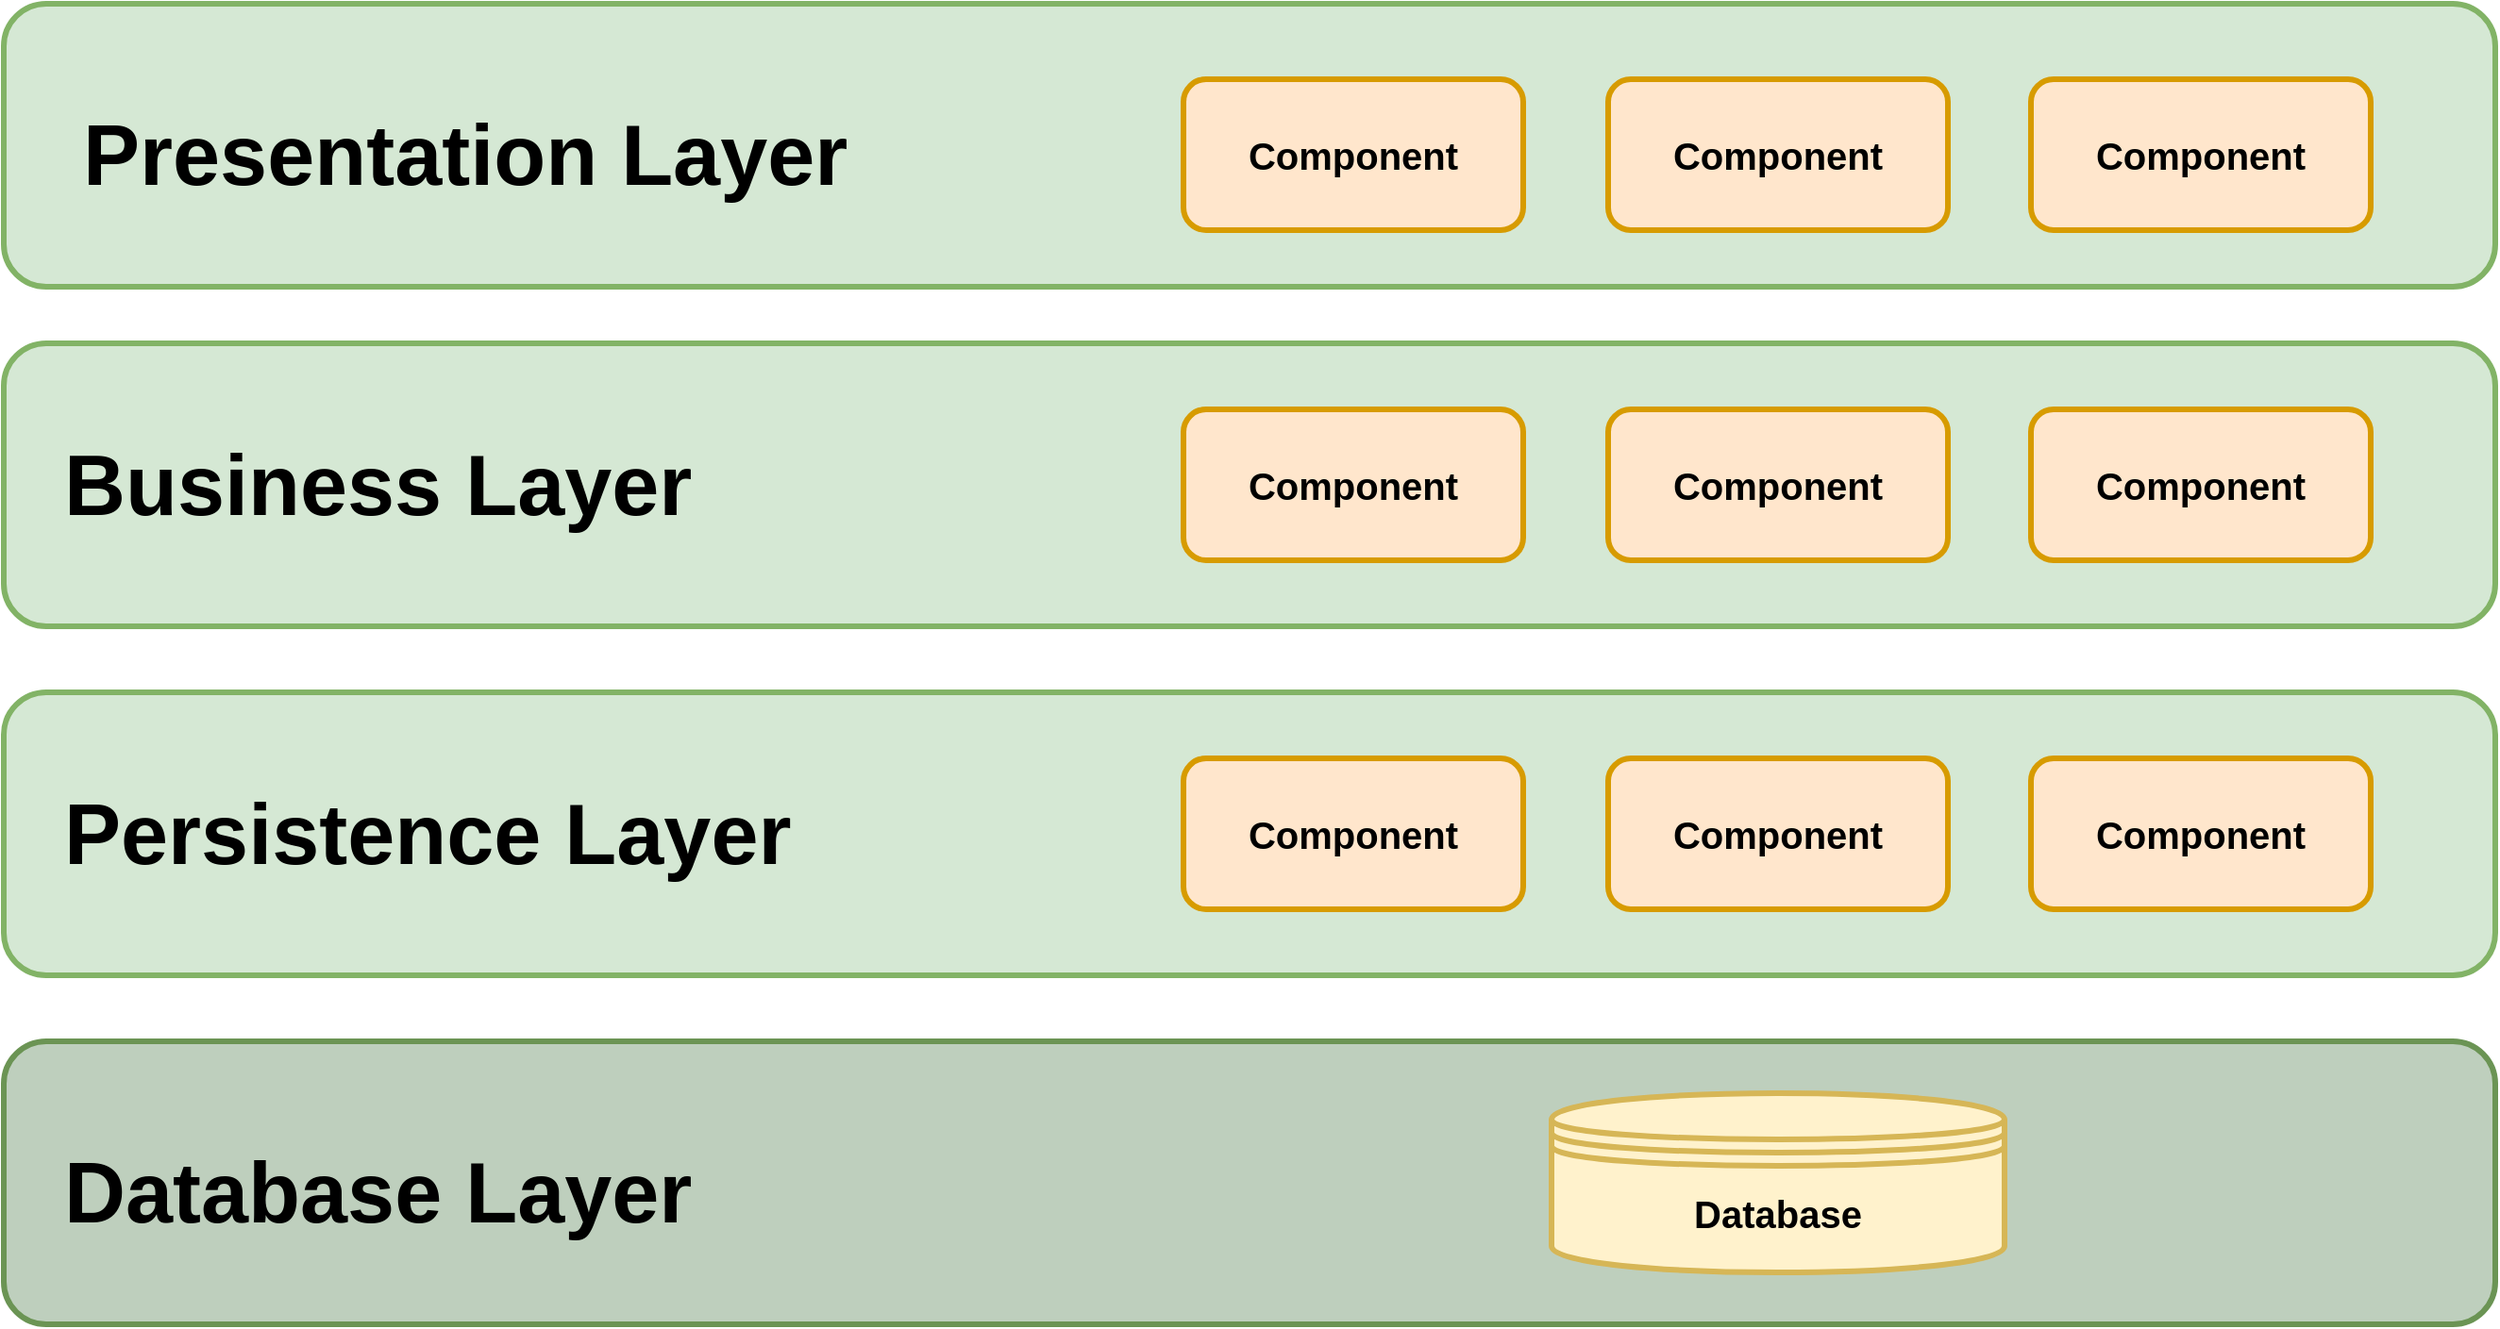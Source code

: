 <mxfile version="15.1.4" type="device"><diagram id="jmvgeUkXb4G0Z7SY6pDU" name="Page-1"><mxGraphModel dx="2031" dy="1094" grid="0" gridSize="10" guides="0" tooltips="1" connect="0" arrows="1" fold="1" page="0" pageScale="1" pageWidth="470" pageHeight="400" background="none" math="0" shadow="0"><root><mxCell id="0"/><mxCell id="1" parent="0"/><mxCell id="-eSOw6NKX6yiy2g7g3_k-1" value="" style="rounded=1;whiteSpace=wrap;html=1;fillColor=#d5e8d4;strokeColor=#82b366;strokeWidth=3;" vertex="1" parent="1"><mxGeometry x="40" y="50" width="1320" height="150" as="geometry"/></mxCell><mxCell id="-eSOw6NKX6yiy2g7g3_k-2" value="" style="rounded=1;whiteSpace=wrap;html=1;fillColor=#d5e8d4;strokeColor=#82b366;strokeWidth=3;" vertex="1" parent="1"><mxGeometry x="40" y="230" width="1320" height="150" as="geometry"/></mxCell><mxCell id="-eSOw6NKX6yiy2g7g3_k-3" value="" style="rounded=1;whiteSpace=wrap;html=1;fillColor=#d5e8d4;strokeColor=#82b366;strokeWidth=3;" vertex="1" parent="1"><mxGeometry x="40" y="415" width="1320" height="150" as="geometry"/></mxCell><mxCell id="-eSOw6NKX6yiy2g7g3_k-4" value="" style="rounded=1;whiteSpace=wrap;html=1;strokeColor=#6B9454;fillColor=#BECFBD;strokeWidth=3;" vertex="1" parent="1"><mxGeometry x="40" y="600" width="1320" height="150" as="geometry"/></mxCell><mxCell id="-eSOw6NKX6yiy2g7g3_k-5" value="&lt;div align=&quot;left&quot;&gt;&lt;font style=&quot;font-size: 45px&quot;&gt;&lt;b&gt;Presentation Layer &lt;/b&gt;&lt;/font&gt;&lt;/div&gt;" style="text;html=1;strokeColor=none;fillColor=none;align=left;verticalAlign=middle;whiteSpace=wrap;rounded=0;" vertex="1" parent="1"><mxGeometry x="80" y="120" width="440" height="20" as="geometry"/></mxCell><mxCell id="-eSOw6NKX6yiy2g7g3_k-6" value="&lt;div align=&quot;left&quot;&gt;&lt;font style=&quot;font-size: 45px&quot;&gt;&lt;b&gt;Business Layer &lt;/b&gt;&lt;/font&gt;&lt;/div&gt;" style="text;html=1;strokeColor=none;fillColor=none;align=left;verticalAlign=middle;whiteSpace=wrap;rounded=0;" vertex="1" parent="1"><mxGeometry x="70" y="295" width="440" height="20" as="geometry"/></mxCell><mxCell id="-eSOw6NKX6yiy2g7g3_k-7" value="&lt;div align=&quot;left&quot;&gt;&lt;font style=&quot;font-size: 45px&quot;&gt;&lt;b&gt;Persistence Layer&lt;br&gt;&lt;/b&gt;&lt;/font&gt;&lt;/div&gt;" style="text;html=1;strokeColor=none;fillColor=none;align=left;verticalAlign=middle;whiteSpace=wrap;rounded=0;" vertex="1" parent="1"><mxGeometry x="70" y="480" width="440" height="20" as="geometry"/></mxCell><mxCell id="-eSOw6NKX6yiy2g7g3_k-8" value="&lt;div align=&quot;left&quot;&gt;&lt;font style=&quot;font-size: 45px&quot;&gt;&lt;b&gt;Database Layer&lt;br&gt;&lt;/b&gt;&lt;/font&gt;&lt;/div&gt;" style="text;html=1;strokeColor=none;fillColor=none;align=left;verticalAlign=middle;whiteSpace=wrap;rounded=0;" vertex="1" parent="1"><mxGeometry x="70" y="670" width="440" height="20" as="geometry"/></mxCell><mxCell id="-eSOw6NKX6yiy2g7g3_k-10" value="&lt;font style=&quot;font-size: 20px&quot;&gt;&lt;b&gt;&lt;font style=&quot;font-size: 20px&quot;&gt;Component&lt;/font&gt;&lt;/b&gt;&lt;/font&gt;" style="rounded=1;whiteSpace=wrap;html=1;strokeColor=#d79b00;strokeWidth=3;fillColor=#ffe6cc;" vertex="1" parent="1"><mxGeometry x="665" y="90" width="180" height="80" as="geometry"/></mxCell><mxCell id="-eSOw6NKX6yiy2g7g3_k-13" value="&lt;font style=&quot;font-size: 20px&quot;&gt;&lt;b&gt;&lt;font style=&quot;font-size: 20px&quot;&gt;Component&lt;/font&gt;&lt;/b&gt;&lt;/font&gt;" style="rounded=1;whiteSpace=wrap;html=1;strokeColor=#d79b00;strokeWidth=3;fillColor=#ffe6cc;" vertex="1" parent="1"><mxGeometry x="890" y="90" width="180" height="80" as="geometry"/></mxCell><mxCell id="-eSOw6NKX6yiy2g7g3_k-14" value="&lt;font style=&quot;font-size: 20px&quot;&gt;&lt;b&gt;&lt;font style=&quot;font-size: 20px&quot;&gt;Component&lt;/font&gt;&lt;/b&gt;&lt;/font&gt;" style="rounded=1;whiteSpace=wrap;html=1;strokeColor=#d79b00;strokeWidth=3;fillColor=#ffe6cc;" vertex="1" parent="1"><mxGeometry x="1114" y="90" width="180" height="80" as="geometry"/></mxCell><mxCell id="-eSOw6NKX6yiy2g7g3_k-15" value="&lt;font style=&quot;font-size: 20px&quot;&gt;&lt;b&gt;&lt;font style=&quot;font-size: 20px&quot;&gt;Component&lt;/font&gt;&lt;/b&gt;&lt;/font&gt;" style="rounded=1;whiteSpace=wrap;html=1;strokeColor=#d79b00;strokeWidth=3;fillColor=#ffe6cc;" vertex="1" parent="1"><mxGeometry x="665" y="265" width="180" height="80" as="geometry"/></mxCell><mxCell id="-eSOw6NKX6yiy2g7g3_k-16" value="&lt;font style=&quot;font-size: 20px&quot;&gt;&lt;b&gt;&lt;font style=&quot;font-size: 20px&quot;&gt;Component&lt;/font&gt;&lt;/b&gt;&lt;/font&gt;" style="rounded=1;whiteSpace=wrap;html=1;strokeColor=#d79b00;strokeWidth=3;fillColor=#ffe6cc;" vertex="1" parent="1"><mxGeometry x="890" y="265" width="180" height="80" as="geometry"/></mxCell><mxCell id="-eSOw6NKX6yiy2g7g3_k-17" value="&lt;font style=&quot;font-size: 20px&quot;&gt;&lt;b&gt;&lt;font style=&quot;font-size: 20px&quot;&gt;Component&lt;/font&gt;&lt;/b&gt;&lt;/font&gt;" style="rounded=1;whiteSpace=wrap;html=1;strokeColor=#d79b00;strokeWidth=3;fillColor=#ffe6cc;" vertex="1" parent="1"><mxGeometry x="1114" y="265" width="180" height="80" as="geometry"/></mxCell><mxCell id="-eSOw6NKX6yiy2g7g3_k-18" value="&lt;font style=&quot;font-size: 20px&quot;&gt;&lt;b&gt;&lt;font style=&quot;font-size: 20px&quot;&gt;Component&lt;/font&gt;&lt;/b&gt;&lt;/font&gt;" style="rounded=1;whiteSpace=wrap;html=1;strokeColor=#d79b00;strokeWidth=3;fillColor=#ffe6cc;" vertex="1" parent="1"><mxGeometry x="665" y="450" width="180" height="80" as="geometry"/></mxCell><mxCell id="-eSOw6NKX6yiy2g7g3_k-19" value="&lt;font style=&quot;font-size: 20px&quot;&gt;&lt;b&gt;&lt;font style=&quot;font-size: 20px&quot;&gt;Component&lt;/font&gt;&lt;/b&gt;&lt;/font&gt;" style="rounded=1;whiteSpace=wrap;html=1;strokeColor=#d79b00;strokeWidth=3;fillColor=#ffe6cc;" vertex="1" parent="1"><mxGeometry x="890" y="450" width="180" height="80" as="geometry"/></mxCell><mxCell id="-eSOw6NKX6yiy2g7g3_k-20" value="&lt;font style=&quot;font-size: 20px&quot;&gt;&lt;b&gt;&lt;font style=&quot;font-size: 20px&quot;&gt;Component&lt;/font&gt;&lt;/b&gt;&lt;/font&gt;" style="rounded=1;whiteSpace=wrap;html=1;strokeColor=#d79b00;strokeWidth=3;fillColor=#ffe6cc;" vertex="1" parent="1"><mxGeometry x="1114" y="450" width="180" height="80" as="geometry"/></mxCell><mxCell id="-eSOw6NKX6yiy2g7g3_k-21" value="&lt;font style=&quot;font-size: 20px&quot;&gt;&lt;b&gt;Database&lt;/b&gt;&lt;/font&gt;" style="shape=datastore;whiteSpace=wrap;html=1;strokeColor=#d6b656;strokeWidth=3;fillColor=#fff2cc;" vertex="1" parent="1"><mxGeometry x="860" y="627.5" width="240" height="95" as="geometry"/></mxCell></root></mxGraphModel></diagram></mxfile>